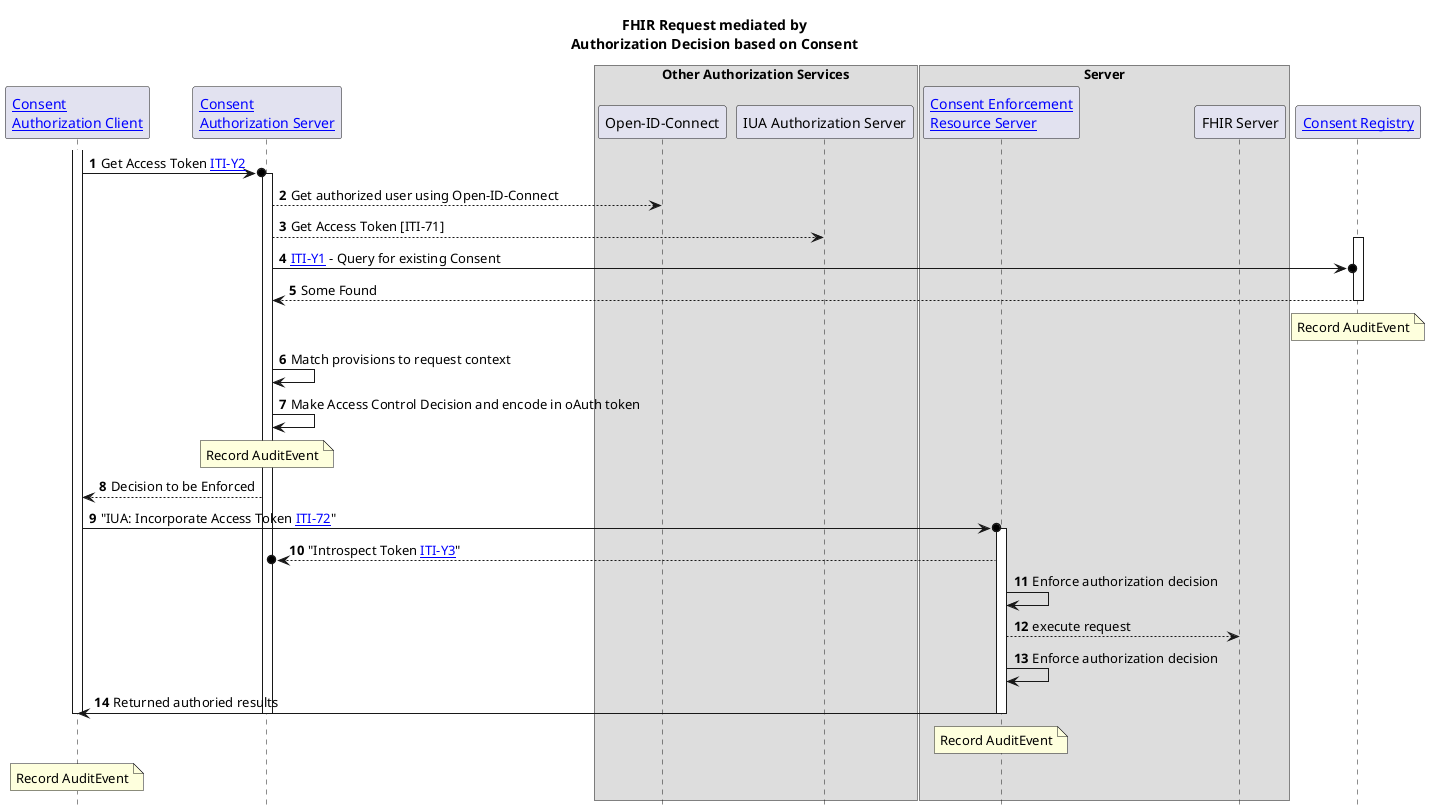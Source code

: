 @startuml
skinparam svgDimensionStyle false
hide footbox
autonumber
title "FHIR Request mediated by\nAuthorization Decision based on Consent"
participant "[[#consentclient Consent\nAuthorization Client]]" as client
participant "[[#consentdecision Consent\nAuthorization Server]]" as decision
box "Other Authorization Services"
participant "Open-ID-Connect" as oidc
participant "IUA Authorization Server" as IUA
end box
box "Server"
participant "[[#consentenforce Consent Enforcement\nResource Server]]" as server
participant "FHIR Server" as fhir
end box
participant "[[#consentregistry Consent Registry]]" as registry
activate client
client ->o decision : Get Access Token [[ITI-Y2.html ITI-Y2]]
activate decision
decision --> oidc : Get authorized user using Open-ID-Connect
decision --> IUA : Get Access Token [ITI-71]
activate registry
decision ->o registry : [[ITI-Y1.html ITI-Y1]] - Query for existing Consent
registry --> decision : Some Found
note over registry : Record AuditEvent
deactivate registry

decision -> decision : Match provisions to request context
decision -> decision : Make Access Control Decision and encode in oAuth token
note over decision : Record AuditEvent

decision --> client:  Decision to be Enforced
client ->o server : "IUA: Incorporate Access Token [[https://profiles.ihe.net/ITI/IUA/index.html#372-incorporate-access-token-iti-72 ITI-72]]"
activate server
server -->o decision : "Introspect Token [[ITI-Y3.html ITI-Y3]]"
server -> server: Enforce authorization decision
server --> fhir : execute request
server -> server: Enforce authorization decision
client <- server : Returned authoried results
deactivate server
deactivate decision 

note over server : Record AuditEvent
deactivate server

note over client : Record AuditEvent
deactivate client 
@enduml
